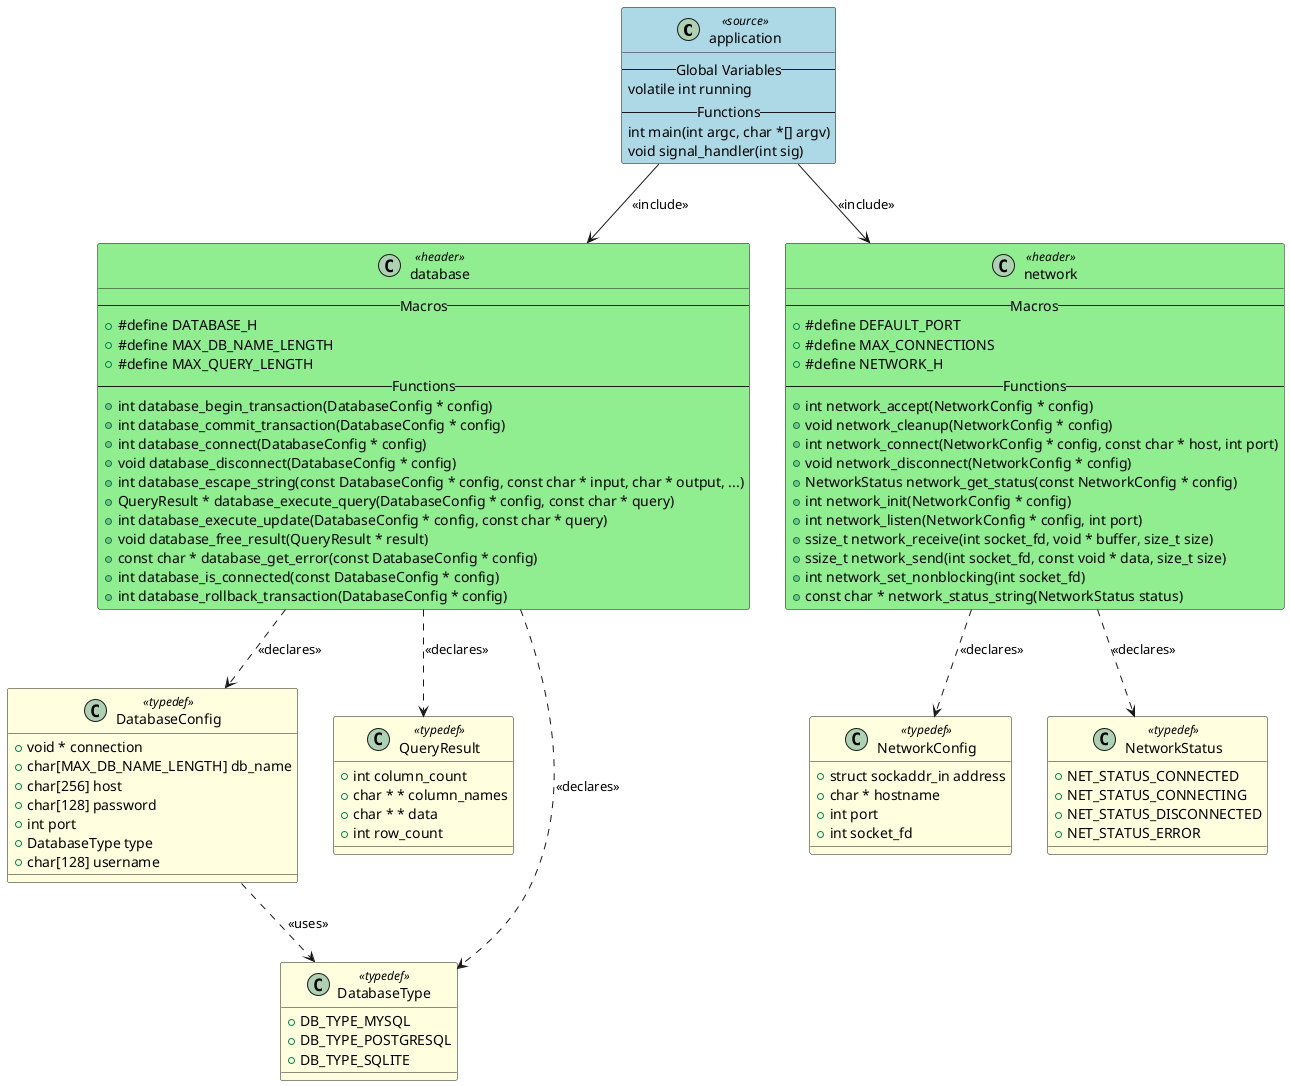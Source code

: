 @startuml application

class "application" as APPLICATION <<source>> #LightBlue
{
    -- Global Variables --
    volatile int running
    -- Functions --
    int main(int argc, char *[] argv)
    void signal_handler(int sig)
}

class "database" as HEADER_DATABASE <<header>> #LightGreen
{
    -- Macros --
    + #define DATABASE_H
    + #define MAX_DB_NAME_LENGTH
    + #define MAX_QUERY_LENGTH
    -- Functions --
    + int database_begin_transaction(DatabaseConfig * config)
    + int database_commit_transaction(DatabaseConfig * config)
    + int database_connect(DatabaseConfig * config)
    + void database_disconnect(DatabaseConfig * config)
    + int database_escape_string(const DatabaseConfig * config, const char * input, char * output, ...)
    + QueryResult * database_execute_query(DatabaseConfig * config, const char * query)
    + int database_execute_update(DatabaseConfig * config, const char * query)
    + void database_free_result(QueryResult * result)
    + const char * database_get_error(const DatabaseConfig * config)
    + int database_is_connected(const DatabaseConfig * config)
    + int database_rollback_transaction(DatabaseConfig * config)
}

class "network" as HEADER_NETWORK <<header>> #LightGreen
{
    -- Macros --
    + #define DEFAULT_PORT
    + #define MAX_CONNECTIONS
    + #define NETWORK_H
    -- Functions --
    + int network_accept(NetworkConfig * config)
    + void network_cleanup(NetworkConfig * config)
    + int network_connect(NetworkConfig * config, const char * host, int port)
    + void network_disconnect(NetworkConfig * config)
    + NetworkStatus network_get_status(const NetworkConfig * config)
    + int network_init(NetworkConfig * config)
    + int network_listen(NetworkConfig * config, int port)
    + ssize_t network_receive(int socket_fd, void * buffer, size_t size)
    + ssize_t network_send(int socket_fd, const void * data, size_t size)
    + int network_set_nonblocking(int socket_fd)
    + const char * network_status_string(NetworkStatus status)
}

class "DatabaseConfig" as TYPEDEF_DATABASECONFIG <<typedef>> #LightYellow
{
    + void * connection
    + char[MAX_DB_NAME_LENGTH] db_name
    + char[256] host
    + char[128] password
    + int port
    + DatabaseType type
    + char[128] username
}

class "QueryResult" as TYPEDEF_QUERYRESULT <<typedef>> #LightYellow
{
    + int column_count
    + char * * column_names
    + char * * data
    + int row_count
}

class "DatabaseType" as TYPEDEF_DATABASETYPE <<typedef>> #LightYellow
{
    + DB_TYPE_MYSQL
    + DB_TYPE_POSTGRESQL
    + DB_TYPE_SQLITE
}

class "NetworkConfig" as TYPEDEF_NETWORKCONFIG <<typedef>> #LightYellow
{
    + struct sockaddr_in address
    + char * hostname
    + int port
    + int socket_fd
}

class "NetworkStatus" as TYPEDEF_NETWORKSTATUS <<typedef>> #LightYellow
{
    + NET_STATUS_CONNECTED
    + NET_STATUS_CONNECTING
    + NET_STATUS_DISCONNECTED
    + NET_STATUS_ERROR
}


' Include relationships
APPLICATION --> HEADER_DATABASE : <<include>>
APPLICATION --> HEADER_NETWORK : <<include>>

' Declaration relationships
HEADER_DATABASE ..> TYPEDEF_DATABASECONFIG : <<declares>>
HEADER_DATABASE ..> TYPEDEF_QUERYRESULT : <<declares>>
HEADER_DATABASE ..> TYPEDEF_DATABASETYPE : <<declares>>
HEADER_NETWORK ..> TYPEDEF_NETWORKCONFIG : <<declares>>
HEADER_NETWORK ..> TYPEDEF_NETWORKSTATUS : <<declares>>

' Uses relationships
TYPEDEF_DATABASECONFIG ..> TYPEDEF_DATABASETYPE : <<uses>>

@enduml